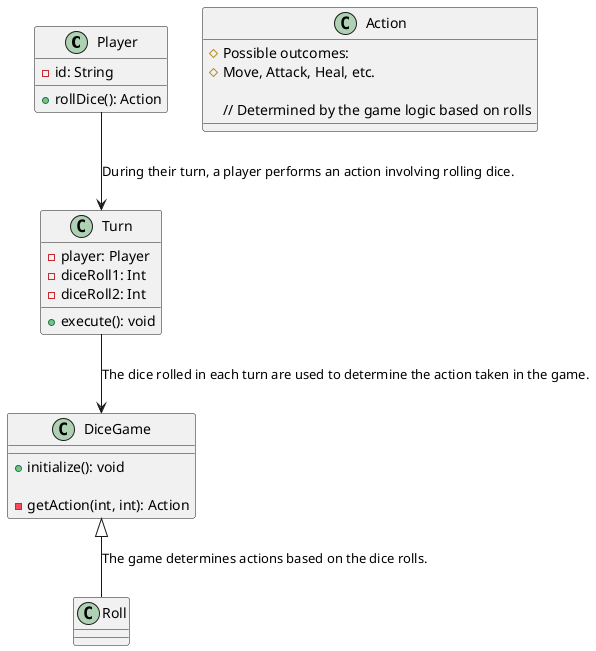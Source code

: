 @startuml
class Player {
    - id: String
    
    + rollDice(): Action
}

class Turn {
    - player: Player
    - diceRoll1: Int
    - diceRoll2: Int
    
    + execute(): void
}

class DiceGame {
    + initialize(): void
    
    - getAction(int, int): Action
}

class Action {
    # Possible outcomes:
    # Move, Attack, Heal, etc.
    
    // Determined by the game logic based on rolls
}

Player --> Turn: During their turn, a player performs an action involving rolling dice.

Turn --> DiceGame: The dice rolled in each turn are used to determine the action taken in the game.

DiceGame <|-- Roll: The game determines actions based on the dice rolls.
@enduml